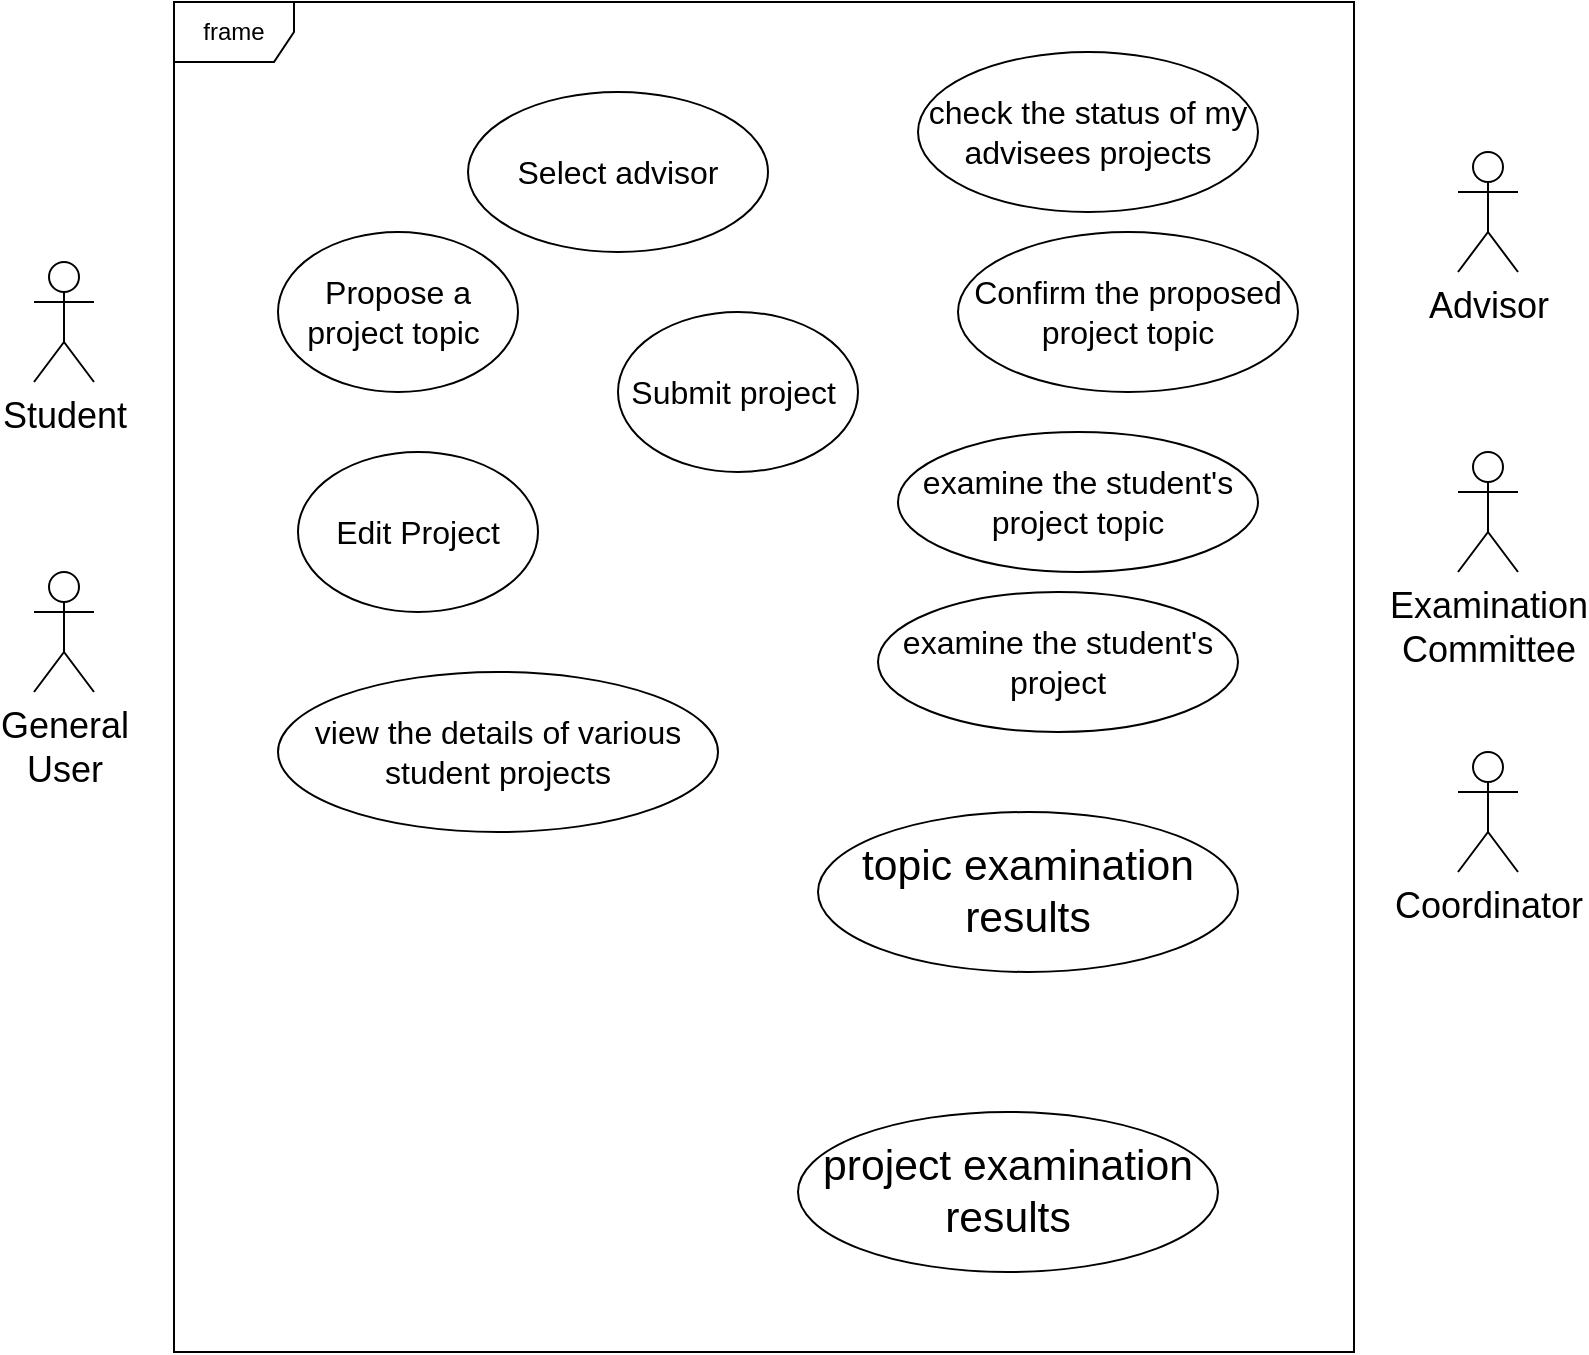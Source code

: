 <mxfile version="24.3.1" type="github">
  <diagram name="Page-1" id="oeU3eeCdYxMcoUBLrMce">
    <mxGraphModel dx="882" dy="617" grid="1" gridSize="10" guides="1" tooltips="1" connect="1" arrows="1" fold="0" page="1" pageScale="1" pageWidth="827" pageHeight="1169" math="0" shadow="0">
      <root>
        <mxCell id="0" />
        <mxCell id="1" parent="0" />
        <mxCell id="Qu6rK6DsybyG0TXRVJJE-2" value="frame" style="shape=umlFrame;whiteSpace=wrap;html=1;pointerEvents=0;" parent="1" vertex="1">
          <mxGeometry x="108" y="65" width="590" height="675" as="geometry" />
        </mxCell>
        <mxCell id="Qu6rK6DsybyG0TXRVJJE-3" value="Student" style="shape=umlActor;verticalLabelPosition=bottom;verticalAlign=top;html=1;fontSize=18;" parent="1" vertex="1">
          <mxGeometry x="38" y="195" width="30" height="60" as="geometry" />
        </mxCell>
        <mxCell id="Qu6rK6DsybyG0TXRVJJE-4" value="&lt;b style=&quot;font-style: normal; font-variant-caps: normal; letter-spacing: normal; text-align: start; text-indent: 0px; text-transform: none; white-space: normal; word-spacing: 0px; -webkit-text-stroke-width: 0px; text-decoration: none; caret-color: rgb(0, 0, 0); color: rgb(0, 0, 0); font-weight: normal; font-size: 18px;&quot; id=&quot;docs-internal-guid-332cffb9-7fff-b3e5-f795-6fdb4fea1be7&quot;&gt;&lt;span style=&quot;font-size: 18px; font-family: Sarabun, sans-serif; color: rgb(0, 0, 0); background-color: transparent; font-weight: 400; font-style: normal; font-variant-ligatures: normal; font-variant-caps: normal; font-variant-alternates: normal; font-variant-numeric: normal; font-variant-east-asian: normal; font-variant-position: normal; text-decoration: none; vertical-align: baseline; white-space: pre-wrap;&quot;&gt;Examination Committee&lt;/span&gt;&lt;/b&gt;" style="shape=umlActor;verticalLabelPosition=bottom;verticalAlign=top;html=1;fontSize=18;" parent="1" vertex="1">
          <mxGeometry x="750" y="290" width="30" height="60" as="geometry" />
        </mxCell>
        <mxCell id="Qu6rK6DsybyG0TXRVJJE-5" value="&lt;span style=&quot;text-align: start; white-space: normal; font-size: 18px;&quot; id=&quot;docs-internal-guid-174a14e5-7fff-aafb-49ae-a529cb986828&quot;&gt;&lt;span style=&quot;font-size: 18px; font-family: Sarabun, sans-serif; font-variant-ligatures: normal; font-variant-alternates: normal; font-variant-numeric: normal; font-variant-east-asian: normal; font-variant-position: normal; vertical-align: baseline; white-space: pre-wrap;&quot;&gt;Advisor&lt;/span&gt;&lt;/span&gt;" style="shape=umlActor;verticalLabelPosition=bottom;verticalAlign=top;html=1;fontSize=18;" parent="1" vertex="1">
          <mxGeometry x="750" y="140" width="30" height="60" as="geometry" />
        </mxCell>
        <mxCell id="FnzWBg0ubWm0rds8tLxr-1" value="&lt;b style=&quot;font-style: normal; font-variant-caps: normal; letter-spacing: normal; text-align: start; text-indent: 0px; text-transform: none; white-space: normal; word-spacing: 0px; -webkit-text-stroke-width: 0px; text-decoration: none; caret-color: rgb(0, 0, 0); color: rgb(0, 0, 0); font-weight: normal; font-size: 18px;&quot; id=&quot;docs-internal-guid-b0b2e66d-7fff-87d3-3b14-03076da479f0&quot;&gt;&lt;span style=&quot;font-size: 18px; font-family: Sarabun, sans-serif; color: rgb(0, 0, 0); background-color: transparent; font-weight: 400; font-style: normal; font-variant-ligatures: normal; font-variant-caps: normal; font-variant-alternates: normal; font-variant-numeric: normal; font-variant-east-asian: normal; font-variant-position: normal; text-decoration: none; vertical-align: baseline; white-space: pre-wrap;&quot;&gt;Coordinator&lt;/span&gt;&lt;/b&gt;" style="shape=umlActor;verticalLabelPosition=bottom;verticalAlign=top;html=1;fontSize=18;" vertex="1" parent="1">
          <mxGeometry x="750" y="440" width="30" height="60" as="geometry" />
        </mxCell>
        <mxCell id="FnzWBg0ubWm0rds8tLxr-2" value="&lt;b id=&quot;docs-internal-guid-8c019339-7fff-daf8-ef29-357e7a186cb0&quot; style=&quot;font-style: normal; font-variant-caps: normal; letter-spacing: normal; text-align: start; text-indent: 0px; text-transform: none; white-space: normal; word-spacing: 0px; -webkit-text-stroke-width: 0px; text-decoration: none; caret-color: rgb(0, 0, 0); color: rgb(0, 0, 0); font-weight: normal; font-size: 18px;&quot;&gt;&lt;span style=&quot;font-size: 18px; color: rgb(0, 0, 0); background-color: transparent; font-weight: 400; font-style: normal; font-variant-ligatures: normal; font-variant-caps: normal; font-variant-alternates: normal; font-variant-numeric: normal; font-variant-east-asian: normal; font-variant-position: normal; text-decoration: none; vertical-align: baseline; white-space: pre-wrap;&quot;&gt;General User&lt;/span&gt;&lt;/b&gt;" style="shape=umlActor;verticalLabelPosition=bottom;verticalAlign=top;html=1;fontFamily=Helvetica;fontSize=18;" vertex="1" parent="1">
          <mxGeometry x="38" y="350" width="30" height="60" as="geometry" />
        </mxCell>
        <mxCell id="FnzWBg0ubWm0rds8tLxr-3" value="&lt;b style=&quot;font-style: normal; font-variant-caps: normal; letter-spacing: normal; text-align: start; text-indent: 0px; text-transform: none; white-space: normal; word-spacing: 0px; -webkit-text-stroke-width: 0px; text-decoration: none; caret-color: rgb(0, 0, 0); color: rgb(0, 0, 0); font-weight: normal; font-size: 16px;&quot; id=&quot;docs-internal-guid-7b9cd287-7fff-3553-db5d-55e4c7f1fc73&quot;&gt;&lt;span style=&quot;font-size: 16px; font-family: Sarabun, sans-serif; color: rgb(0, 0, 0); background-color: transparent; font-weight: 400; font-style: normal; font-variant-ligatures: normal; font-variant-caps: normal; font-variant-alternates: normal; font-variant-numeric: normal; font-variant-east-asian: normal; font-variant-position: normal; text-decoration: none; vertical-align: baseline; white-space: pre-wrap;&quot;&gt;Propose a project topic &lt;/span&gt;&lt;/b&gt;" style="ellipse;whiteSpace=wrap;html=1;fontSize=16;" vertex="1" parent="1">
          <mxGeometry x="160" y="180" width="120" height="80" as="geometry" />
        </mxCell>
        <mxCell id="FnzWBg0ubWm0rds8tLxr-4" value="Edit Project" style="ellipse;whiteSpace=wrap;html=1;fontSize=16;" vertex="1" parent="1">
          <mxGeometry x="170" y="290" width="120" height="80" as="geometry" />
        </mxCell>
        <mxCell id="FnzWBg0ubWm0rds8tLxr-5" value="view the details of various student projects" style="ellipse;whiteSpace=wrap;html=1;fontSize=16;" vertex="1" parent="1">
          <mxGeometry x="160" y="400" width="220" height="80" as="geometry" />
        </mxCell>
        <mxCell id="FnzWBg0ubWm0rds8tLxr-6" value="&lt;b style=&quot;font-style: normal; font-variant-caps: normal; letter-spacing: normal; orphans: auto; text-align: start; text-indent: 0px; text-transform: none; white-space: normal; widows: auto; word-spacing: 0px; -webkit-text-stroke-width: 0px; text-decoration: none; caret-color: rgb(0, 0, 0); color: rgb(0, 0, 0); font-weight: normal;&quot; id=&quot;docs-internal-guid-68310f55-7fff-9648-eb8c-27d495209f90&quot;&gt;&lt;span style=&quot;font-size: 16pt; font-family: Sarabun, sans-serif; color: rgb(0, 0, 0); background-color: transparent; font-weight: 400; font-style: normal; font-variant-ligatures: normal; font-variant-caps: normal; font-variant-alternates: normal; font-variant-numeric: normal; font-variant-east-asian: normal; font-variant-position: normal; text-decoration: none; vertical-align: baseline; white-space: pre-wrap;&quot;&gt;topic examination results&lt;/span&gt;&lt;/b&gt;" style="ellipse;whiteSpace=wrap;html=1;fontSize=16;" vertex="1" parent="1">
          <mxGeometry x="430" y="470" width="210" height="80" as="geometry" />
        </mxCell>
        <mxCell id="FnzWBg0ubWm0rds8tLxr-7" value="&lt;b style=&quot;font-style: normal; font-variant-caps: normal; letter-spacing: normal; text-align: start; text-indent: 0px; text-transform: none; white-space: normal; word-spacing: 0px; -webkit-text-stroke-width: 0px; text-decoration: none; caret-color: rgb(0, 0, 0); color: rgb(0, 0, 0); font-weight: normal; font-size: 16px;&quot; id=&quot;docs-internal-guid-061b582f-7fff-835b-7f6a-90d538f52e80&quot;&gt;&lt;span style=&quot;font-size: 16px; font-family: Sarabun, sans-serif; color: rgb(0, 0, 0); background-color: transparent; font-weight: 400; font-style: normal; font-variant-ligatures: normal; font-variant-caps: normal; font-variant-alternates: normal; font-variant-numeric: normal; font-variant-east-asian: normal; font-variant-position: normal; text-decoration: none; vertical-align: baseline; white-space: pre-wrap;&quot;&gt;examine the student&#39;s project&lt;/span&gt;&lt;/b&gt;" style="ellipse;whiteSpace=wrap;html=1;fontSize=16;" vertex="1" parent="1">
          <mxGeometry x="460" y="360" width="180" height="70" as="geometry" />
        </mxCell>
        <mxCell id="FnzWBg0ubWm0rds8tLxr-8" value="&lt;b style=&quot;font-style: normal; font-variant-caps: normal; letter-spacing: normal; text-align: start; text-indent: 0px; text-transform: none; white-space: normal; word-spacing: 0px; -webkit-text-stroke-width: 0px; text-decoration: none; caret-color: rgb(0, 0, 0); color: rgb(0, 0, 0); font-weight: normal; font-size: 16px;&quot; id=&quot;docs-internal-guid-fc96d80a-7fff-5ba4-805b-7dc51da4abc0&quot;&gt;&lt;span style=&quot;font-size: 16px; font-family: Sarabun, sans-serif; color: rgb(0, 0, 0); background-color: transparent; font-weight: 400; font-style: normal; font-variant-ligatures: normal; font-variant-caps: normal; font-variant-alternates: normal; font-variant-numeric: normal; font-variant-east-asian: normal; font-variant-position: normal; text-decoration: none; vertical-align: baseline; white-space: pre-wrap;&quot;&gt;Confirm the proposed project topic&lt;/span&gt;&lt;/b&gt;" style="ellipse;whiteSpace=wrap;html=1;fontSize=16;" vertex="1" parent="1">
          <mxGeometry x="500" y="180" width="170" height="80" as="geometry" />
        </mxCell>
        <mxCell id="FnzWBg0ubWm0rds8tLxr-11" value="&lt;b style=&quot;font-style: normal; font-variant-caps: normal; letter-spacing: normal; text-align: start; text-indent: 0px; text-transform: none; white-space: normal; word-spacing: 0px; -webkit-text-stroke-width: 0px; text-decoration: none; caret-color: rgb(0, 0, 0); color: rgb(0, 0, 0); font-weight: normal; font-size: 16px;&quot; id=&quot;docs-internal-guid-1336762b-7fff-05ba-3611-3f3cfacdaf16&quot;&gt;&lt;span style=&quot;font-size: 16px; font-family: Sarabun, sans-serif; color: rgb(0, 0, 0); background-color: transparent; font-weight: 400; font-style: normal; font-variant-ligatures: normal; font-variant-caps: normal; font-variant-alternates: normal; font-variant-numeric: normal; font-variant-east-asian: normal; font-variant-position: normal; text-decoration: none; vertical-align: baseline; white-space: pre-wrap;&quot;&gt;examine the student&#39;s project topic&lt;/span&gt;&lt;/b&gt;" style="ellipse;whiteSpace=wrap;html=1;fontSize=16;" vertex="1" parent="1">
          <mxGeometry x="470" y="280" width="180" height="70" as="geometry" />
        </mxCell>
        <mxCell id="FnzWBg0ubWm0rds8tLxr-12" value="&lt;b style=&quot;font-style: normal; font-variant-caps: normal; letter-spacing: normal; orphans: auto; text-align: start; text-indent: 0px; text-transform: none; white-space: normal; widows: auto; word-spacing: 0px; -webkit-text-stroke-width: 0px; text-decoration: none; caret-color: rgb(0, 0, 0); color: rgb(0, 0, 0); font-weight: normal;&quot; id=&quot;docs-internal-guid-68310f55-7fff-9648-eb8c-27d495209f90&quot;&gt;&lt;span style=&quot;font-size: 16pt; font-family: Sarabun, sans-serif; color: rgb(0, 0, 0); background-color: transparent; font-weight: 400; font-style: normal; font-variant-ligatures: normal; font-variant-caps: normal; font-variant-alternates: normal; font-variant-numeric: normal; font-variant-east-asian: normal; font-variant-position: normal; text-decoration: none; vertical-align: baseline; white-space: pre-wrap;&quot;&gt;project examination results&lt;/span&gt;&lt;/b&gt;" style="ellipse;whiteSpace=wrap;html=1;fontSize=16;" vertex="1" parent="1">
          <mxGeometry x="420" y="620" width="210" height="80" as="geometry" />
        </mxCell>
        <mxCell id="FnzWBg0ubWm0rds8tLxr-13" value="&lt;div style=&quot;text-align: start; font-size: 16px;&quot;&gt;&lt;span style=&quot;font-size: 16px;&quot; id=&quot;docs-internal-guid-7d13cc35-7fff-fd27-581e-f2813919a9cd&quot;&gt;&lt;span style=&quot;font-size: 16px; font-family: Sarabun, sans-serif; font-variant-ligatures: normal; font-variant-alternates: normal; font-variant-numeric: normal; font-variant-east-asian: normal; font-variant-position: normal; vertical-align: baseline; white-space: pre-wrap;&quot;&gt;Select advisor&lt;/span&gt;&lt;/span&gt;&lt;br style=&quot;font-size: 16px;&quot;&gt;&lt;/div&gt;" style="ellipse;whiteSpace=wrap;html=1;fontSize=16;" vertex="1" parent="1">
          <mxGeometry x="255" y="110" width="150" height="80" as="geometry" />
        </mxCell>
        <mxCell id="FnzWBg0ubWm0rds8tLxr-14" value="&lt;b style=&quot;font-style: normal; font-variant-caps: normal; letter-spacing: normal; text-align: start; text-indent: 0px; text-transform: none; white-space: normal; word-spacing: 0px; -webkit-text-stroke-width: 0px; text-decoration: none; caret-color: rgb(0, 0, 0); color: rgb(0, 0, 0); font-weight: normal; font-size: 16px;&quot; id=&quot;docs-internal-guid-1d1350fa-7fff-4ea4-a0fd-b2b2e07ca0d4&quot;&gt;&lt;span style=&quot;font-size: 16px; font-family: Sarabun, sans-serif; color: rgb(0, 0, 0); background-color: transparent; font-weight: 400; font-style: normal; font-variant-ligatures: normal; font-variant-caps: normal; font-variant-alternates: normal; font-variant-numeric: normal; font-variant-east-asian: normal; font-variant-position: normal; text-decoration: none; vertical-align: baseline; white-space: pre-wrap;&quot;&gt;check the status of my advisees projects&lt;/span&gt;&lt;/b&gt;" style="ellipse;whiteSpace=wrap;html=1;fontSize=16;" vertex="1" parent="1">
          <mxGeometry x="480" y="90" width="170" height="80" as="geometry" />
        </mxCell>
        <mxCell id="FnzWBg0ubWm0rds8tLxr-15" value="&lt;b style=&quot;font-style: normal; font-variant-caps: normal; letter-spacing: normal; text-align: start; text-indent: 0px; text-transform: none; white-space: normal; word-spacing: 0px; -webkit-text-stroke-width: 0px; text-decoration: none; caret-color: rgb(0, 0, 0); color: rgb(0, 0, 0); font-weight: normal; font-size: 16px;&quot; id=&quot;docs-internal-guid-b8f9183c-7fff-e643-0cea-35c09dd7b9d3&quot;&gt;&lt;span style=&quot;font-size: 16px; font-family: Sarabun, sans-serif; color: rgb(0, 0, 0); background-color: transparent; font-weight: 400; font-style: normal; font-variant-ligatures: normal; font-variant-caps: normal; font-variant-alternates: normal; font-variant-numeric: normal; font-variant-east-asian: normal; font-variant-position: normal; text-decoration: none; vertical-align: baseline; white-space: pre-wrap;&quot;&gt;Submit project &lt;/span&gt;&lt;/b&gt;" style="ellipse;whiteSpace=wrap;html=1;fontSize=16;" vertex="1" parent="1">
          <mxGeometry x="330" y="220" width="120" height="80" as="geometry" />
        </mxCell>
      </root>
    </mxGraphModel>
  </diagram>
</mxfile>
